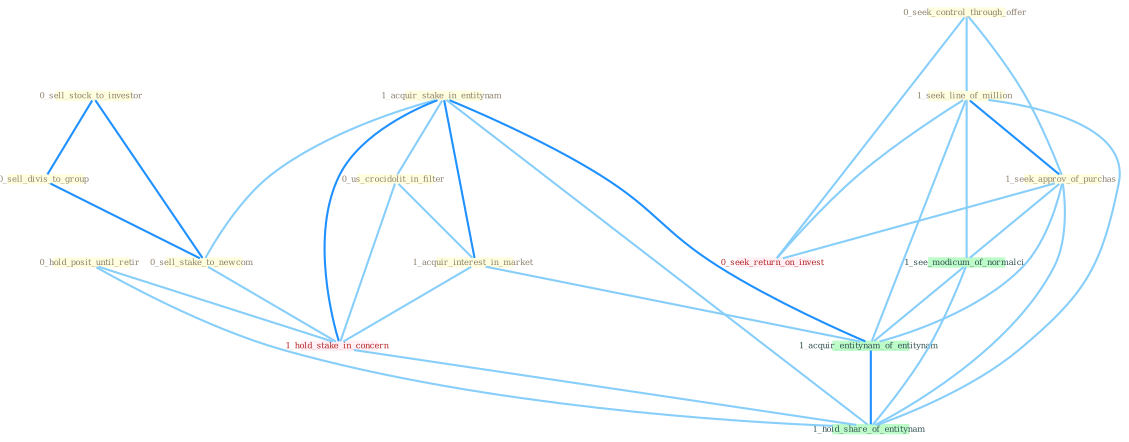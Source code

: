 Graph G{ 
    node
    [shape=polygon,style=filled,width=.5,height=.06,color="#BDFCC9",fixedsize=true,fontsize=4,
    fontcolor="#2f4f4f"];
    {node
    [color="#ffffe0", fontcolor="#8b7d6b"] "1_acquir_stake_in_entitynam " "0_us_crocidolit_in_filter " "0_hold_posit_until_retir " "0_sell_stock_to_investor " "0_seek_control_through_offer " "0_sell_divis_to_group " "1_seek_line_of_million " "0_sell_stake_to_newcom " "1_seek_approv_of_purchas " "1_acquir_interest_in_market "}
{node [color="#fff0f5", fontcolor="#b22222"] "1_hold_stake_in_concern " "0_seek_return_on_invest "}
edge [color="#B0E2FF"];

	"1_acquir_stake_in_entitynam " -- "0_us_crocidolit_in_filter " [w="1", color="#87cefa" ];
	"1_acquir_stake_in_entitynam " -- "0_sell_stake_to_newcom " [w="1", color="#87cefa" ];
	"1_acquir_stake_in_entitynam " -- "1_acquir_interest_in_market " [w="2", color="#1e90ff" , len=0.8];
	"1_acquir_stake_in_entitynam " -- "1_hold_stake_in_concern " [w="2", color="#1e90ff" , len=0.8];
	"1_acquir_stake_in_entitynam " -- "1_acquir_entitynam_of_entitynam " [w="2", color="#1e90ff" , len=0.8];
	"1_acquir_stake_in_entitynam " -- "1_hold_share_of_entitynam " [w="1", color="#87cefa" ];
	"0_us_crocidolit_in_filter " -- "1_acquir_interest_in_market " [w="1", color="#87cefa" ];
	"0_us_crocidolit_in_filter " -- "1_hold_stake_in_concern " [w="1", color="#87cefa" ];
	"0_hold_posit_until_retir " -- "1_hold_stake_in_concern " [w="1", color="#87cefa" ];
	"0_hold_posit_until_retir " -- "1_hold_share_of_entitynam " [w="1", color="#87cefa" ];
	"0_sell_stock_to_investor " -- "0_sell_divis_to_group " [w="2", color="#1e90ff" , len=0.8];
	"0_sell_stock_to_investor " -- "0_sell_stake_to_newcom " [w="2", color="#1e90ff" , len=0.8];
	"0_seek_control_through_offer " -- "1_seek_line_of_million " [w="1", color="#87cefa" ];
	"0_seek_control_through_offer " -- "1_seek_approv_of_purchas " [w="1", color="#87cefa" ];
	"0_seek_control_through_offer " -- "0_seek_return_on_invest " [w="1", color="#87cefa" ];
	"0_sell_divis_to_group " -- "0_sell_stake_to_newcom " [w="2", color="#1e90ff" , len=0.8];
	"1_seek_line_of_million " -- "1_seek_approv_of_purchas " [w="2", color="#1e90ff" , len=0.8];
	"1_seek_line_of_million " -- "0_seek_return_on_invest " [w="1", color="#87cefa" ];
	"1_seek_line_of_million " -- "1_see_modicum_of_normalci " [w="1", color="#87cefa" ];
	"1_seek_line_of_million " -- "1_acquir_entitynam_of_entitynam " [w="1", color="#87cefa" ];
	"1_seek_line_of_million " -- "1_hold_share_of_entitynam " [w="1", color="#87cefa" ];
	"0_sell_stake_to_newcom " -- "1_hold_stake_in_concern " [w="1", color="#87cefa" ];
	"1_seek_approv_of_purchas " -- "0_seek_return_on_invest " [w="1", color="#87cefa" ];
	"1_seek_approv_of_purchas " -- "1_see_modicum_of_normalci " [w="1", color="#87cefa" ];
	"1_seek_approv_of_purchas " -- "1_acquir_entitynam_of_entitynam " [w="1", color="#87cefa" ];
	"1_seek_approv_of_purchas " -- "1_hold_share_of_entitynam " [w="1", color="#87cefa" ];
	"1_acquir_interest_in_market " -- "1_hold_stake_in_concern " [w="1", color="#87cefa" ];
	"1_acquir_interest_in_market " -- "1_acquir_entitynam_of_entitynam " [w="1", color="#87cefa" ];
	"1_hold_stake_in_concern " -- "1_hold_share_of_entitynam " [w="1", color="#87cefa" ];
	"1_see_modicum_of_normalci " -- "1_acquir_entitynam_of_entitynam " [w="1", color="#87cefa" ];
	"1_see_modicum_of_normalci " -- "1_hold_share_of_entitynam " [w="1", color="#87cefa" ];
	"1_acquir_entitynam_of_entitynam " -- "1_hold_share_of_entitynam " [w="2", color="#1e90ff" , len=0.8];
}